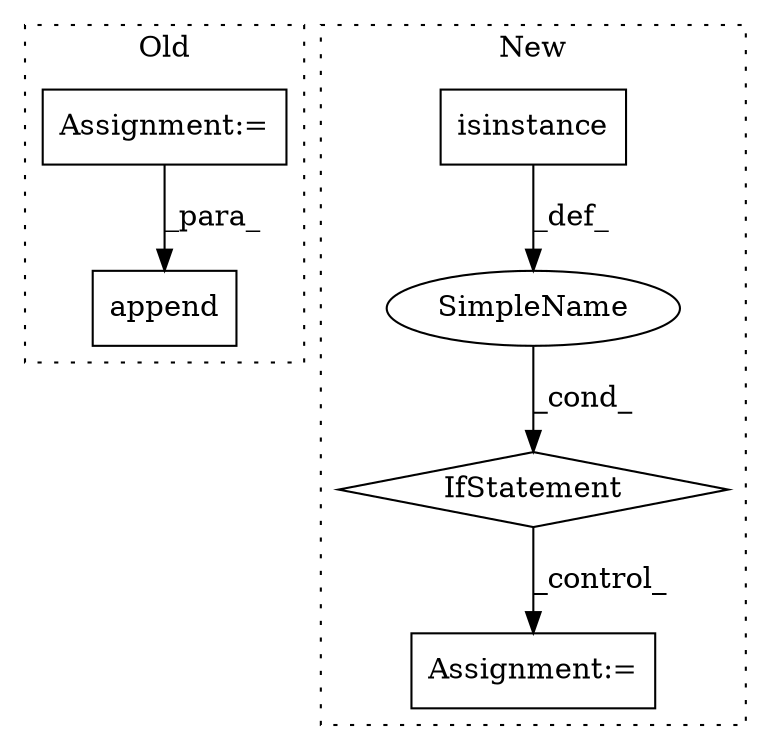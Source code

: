 digraph G {
subgraph cluster0 {
1 [label="append" a="32" s="8405,8445" l="7,1" shape="box"];
6 [label="Assignment:=" a="7" s="8274" l="1" shape="box"];
label = "Old";
style="dotted";
}
subgraph cluster1 {
2 [label="isinstance" a="32" s="4056,4091" l="11,1" shape="box"];
3 [label="IfStatement" a="25" s="4052,4092" l="4,2" shape="diamond"];
4 [label="Assignment:=" a="7" s="4184" l="1" shape="box"];
5 [label="SimpleName" a="42" s="" l="" shape="ellipse"];
label = "New";
style="dotted";
}
2 -> 5 [label="_def_"];
3 -> 4 [label="_control_"];
5 -> 3 [label="_cond_"];
6 -> 1 [label="_para_"];
}